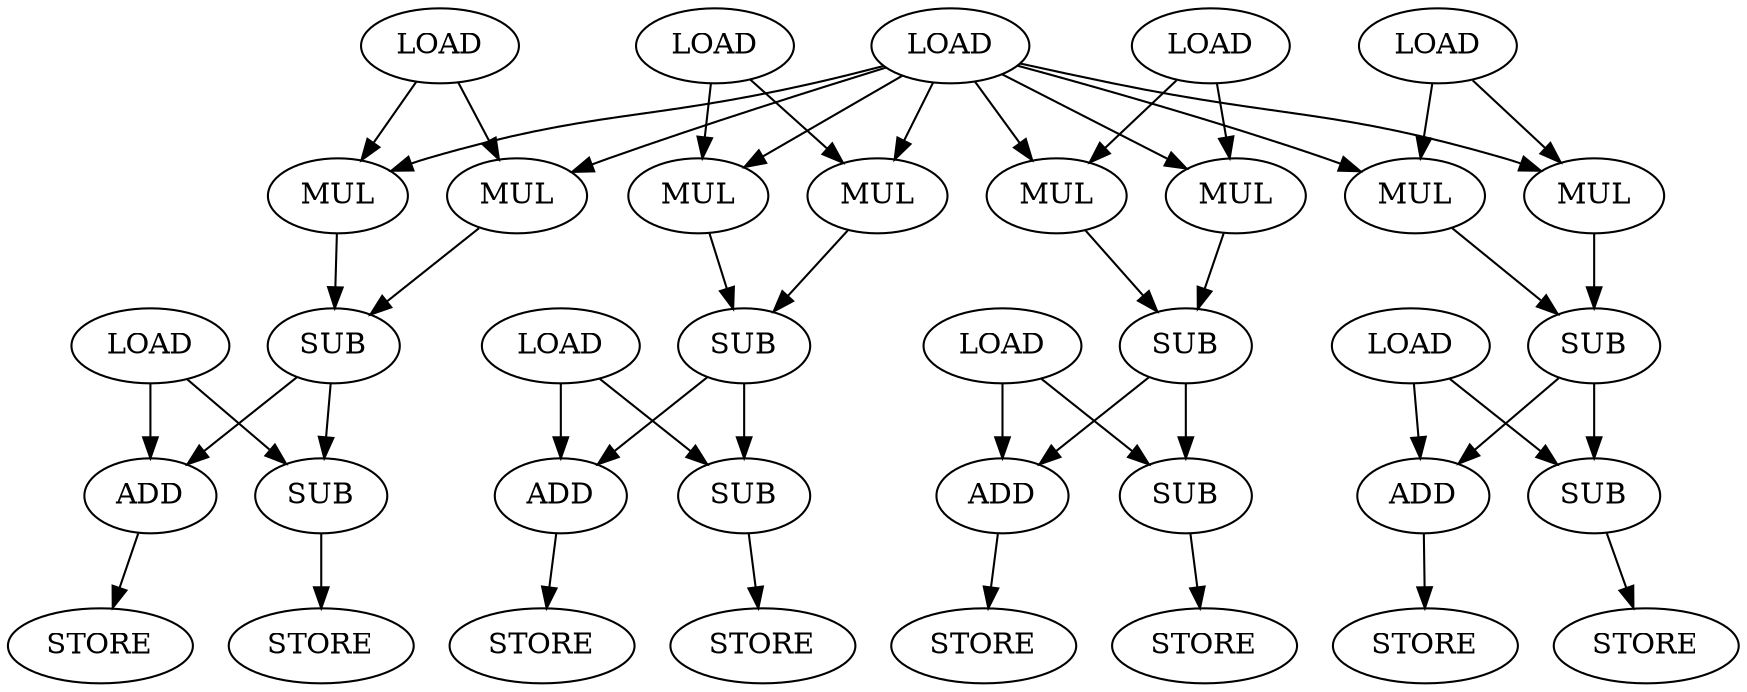 digraph G { 
newrank=true;
N0 [label=LOAD]; 
N1 [label=LOAD]; 
N2 [label=LOAD]; 
N3 [label=LOAD];
N4 [label=LOAD]; 
N5 [label=LOAD];
N6 [label=LOAD]; 
N7 [label=LOAD]; 
N8 [label=LOAD]; 
N9 [label=MUL]; 
N10 [ label=MUL]; 
N11 [label=MUL];
N12 [label=MUL]; 
N13 [label=MUL]; 
N14 [ label=MUL]; 
N15 [ label=MUL];
N16 [ label=MUL]; 
N17 [ label=SUB]; 
N18 [label=SUB]; 
N19 [  label=SUB]; 
N20 [ label=SUB]; 
N21 [  label=ADD]; 
N22 [ label=ADD];
N23 [  label=ADD];
N24 [label=ADD];
N25 [ label=SUB];
N26 [ label=SUB]; 
N27 [label=SUB]; 
N28 [label=SUB];
N29 [label=STORE]; 
N30 [label=STORE]; 
N31 [ label=STORE]; 
N32 [ label=STORE]; 
N33 [ label=STORE]; 
N34 [ label=STORE]; 
N35 [ label=STORE]; 
N36 [  label=STORE]; 
N0 -> N21[ color=black ];
N0 -> N25[ color=black ];
N1 -> N22[ color=black ];
N1 -> N26[ color=black ];
N2 -> N23[ color=black ];
N2 -> N27[ color=black ];
N3 -> N24[ color=black ];
N3 -> N28[ color=black ];
N4 -> N9[ color=black ];
N4 -> N13[ color=black ]; 
N5 -> N10[ color=black ];
N5 -> N14[ color=black ];
N6 -> N11[ color=black ];
N6 -> N15[ color=black ];
N7 -> N12[ color=black ];
N7 -> N16[ color=black ];
N8 -> N9[ color=black ];
N8 -> N10[ color=black ];
N8 -> N11[ color=black ];
N8 -> N12[ color=black ];
N8 -> N13[ color=black ];
N8 -> N14[ color=black ];
N8 -> N15[ color=black ];
N8 -> N16[ color=black ];
N9 -> N17[ color=black ];
N10 -> N18[ color=black ]; 
N11 -> N19[ color=black ];
N12 -> N20[ color=black ];
N13 -> N17[ color=black ];
N14 -> N18[ color=black ]; 
N15 -> N19[ color=black ];
N16 -> N20[ color=black ];
N17 -> N21[ color=black ];
N17 -> N25[ color=black ];
N18 -> N22[ color=black ];
N18 -> N26[ color=black ];
N19 -> N23[ color=black ];
N19 -> N27[ color=black ];
N20 -> N24[ color=black ];
N20 -> N28[ color=black ];
N21 -> N29[ color=black ]; 
N22 -> N31[ color=black ]; 
N23 -> N33[ color=black ]; 
N24 -> N35[ color=black ]; 
N25 -> N30[ color=black ];
N26 -> N32[ color=black ];

N27 -> N34[ color=black ]; 
N28 -> N36[ color=black ];


}
